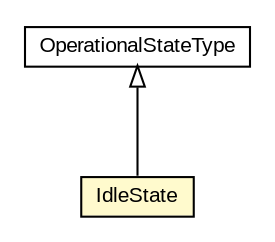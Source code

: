 #!/usr/local/bin/dot
#
# Class diagram 
# Generated by UMLGraph version R5_6-24-gf6e263 (http://www.umlgraph.org/)
#

digraph G {
	edge [fontname="arial",fontsize=10,labelfontname="arial",labelfontsize=10];
	node [fontname="arial",fontsize=10,shape=plaintext];
	nodesep=0.25;
	ranksep=0.5;
	// org.oasis_open.docs.wsdm.mows_2.OperationalStateType
	c692762 [label=<<table title="org.oasis_open.docs.wsdm.mows_2.OperationalStateType" border="0" cellborder="1" cellspacing="0" cellpadding="2" port="p" href="./OperationalStateType.html">
		<tr><td><table border="0" cellspacing="0" cellpadding="1">
<tr><td align="center" balign="center"> OperationalStateType </td></tr>
		</table></td></tr>
		</table>>, URL="./OperationalStateType.html", fontname="arial", fontcolor="black", fontsize=10.0];
	// org.oasis_open.docs.wsdm.mows_2.IdleState
	c692770 [label=<<table title="org.oasis_open.docs.wsdm.mows_2.IdleState" border="0" cellborder="1" cellspacing="0" cellpadding="2" port="p" bgcolor="lemonChiffon" href="./IdleState.html">
		<tr><td><table border="0" cellspacing="0" cellpadding="1">
<tr><td align="center" balign="center"> IdleState </td></tr>
		</table></td></tr>
		</table>>, URL="./IdleState.html", fontname="arial", fontcolor="black", fontsize=10.0];
	//org.oasis_open.docs.wsdm.mows_2.IdleState extends org.oasis_open.docs.wsdm.mows_2.OperationalStateType
	c692762:p -> c692770:p [dir=back,arrowtail=empty];
}

